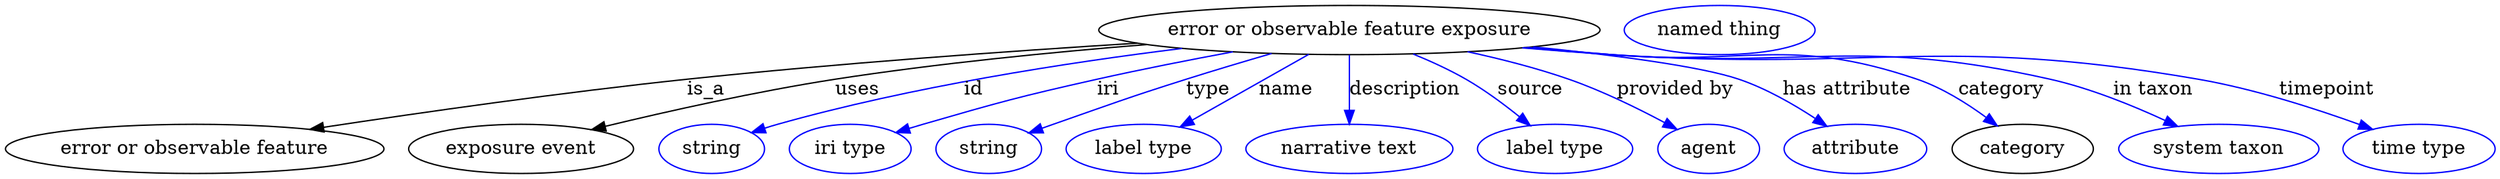 digraph {
	graph [bb="0,0,1812,123"];
	node [label="\N"];
	"error or observable feature exposure"	[height=0.5,
		label="error or observable feature exposure",
		pos="978.79,105",
		width=5.0732];
	"error or observable feature"	[height=0.5,
		pos="137.79,18",
		width=3.8274];
	"error or observable feature exposure" -> "error or observable feature"	[label=is_a,
		lp="510.79,61.5",
		pos="e,221.74,32.287 824.17,95.372 729.5,89.444 605.98,80.556 496.79,69 406.54,59.449 304.04,44.791 231.74,33.811"];
	"exposure event"	[height=0.5,
		pos="375.79,18",
		width=2.2748];
	"error or observable feature exposure" -> "exposure event"	[label=uses,
		lp="620.29,61.5",
		pos="e,427.06,32.136 830.89,94.409 761.67,88.843 678.25,80.595 603.79,69 546.71,60.113 482.51,45.621 436.81,34.521"];
	id	[color=blue,
		height=0.5,
		label=string,
		pos="513.79,18",
		width=1.0652];
	"error or observable feature exposure" -> id	[color=blue,
		label=id,
		lp="704.79,61.5",
		pos="e,542.78,29.948 856.75,91.542 772.76,81.166 659.19,63.559 561.79,36 558.68,35.121 555.49,34.148 552.29,33.124",
		style=solid];
	iri	[color=blue,
		height=0.5,
		label="iri type",
		pos="614.79,18",
		width=1.2277];
	"error or observable feature exposure" -> iri	[color=blue,
		label=iri,
		lp="802.79,61.5",
		pos="e,648.41,29.865 893.34,89 862.22,83.207 826.82,76.233 794.79,69 738.32,56.251 724.41,52.03 668.79,36 665.28,34.988 661.64,33.911 \
658,32.81",
		style=solid];
	type	[color=blue,
		height=0.5,
		label=string,
		pos="715.79,18",
		width=1.0652];
	"error or observable feature exposure" -> type	[color=blue,
		label=type,
		lp="875.79,61.5",
		pos="e,745.09,29.697 922.04,87.836 902.29,82.069 880.01,75.41 859.79,69 816.38,55.239 805.76,51.079 762.79,36 760.1,35.057 757.33,34.077 \
754.54,33.084",
		style=solid];
	name	[color=blue,
		height=0.5,
		label="label type",
		pos="828.79,18",
		width=1.5707];
	"error or observable feature exposure" -> name	[color=blue,
		label=name,
		lp="932.79,61.5",
		pos="e,855.35,34.049 949.15,87.207 924.71,73.357 889.98,53.674 864.1,39.01",
		style=solid];
	description	[color=blue,
		height=0.5,
		label="narrative text",
		pos="978.79,18",
		width=2.0943];
	"error or observable feature exposure" -> description	[color=blue,
		label=description,
		lp="1019.3,61.5",
		pos="e,978.79,36.175 978.79,86.799 978.79,75.163 978.79,59.548 978.79,46.237",
		style=solid];
	source	[color=blue,
		height=0.5,
		label="label type",
		pos="1128.8,18",
		width=1.5707];
	"error or observable feature exposure" -> source	[color=blue,
		label=source,
		lp="1110.8,61.5",
		pos="e,1110.7,35.051 1025.3,87.449 1038.1,82.201 1051.8,75.937 1063.8,69 1077.4,61.158 1091.3,50.798 1102.8,41.543",
		style=solid];
	"provided by"	[color=blue,
		height=0.5,
		label=agent,
		pos="1240.8,18",
		width=1.0291];
	"error or observable feature exposure" -> "provided by"	[color=blue,
		label="provided by",
		lp="1216.3,61.5",
		pos="e,1217.6,32.385 1065,89.12 1089.2,83.874 1115.3,77.193 1138.8,69 1163.1,60.534 1189.1,47.726 1208.7,37.192",
		style=solid];
	"has attribute"	[color=blue,
		height=0.5,
		label=attribute,
		pos="1347.8,18",
		width=1.4443];
	"error or observable feature exposure" -> "has attribute"	[color=blue,
		label="has attribute",
		lp="1341.8,61.5",
		pos="e,1327,34.549 1112.8,92.703 1172.3,86.626 1235,78.439 1262.8,69 1282.4,62.331 1302.5,50.768 1318.3,40.441",
		style=solid];
	category	[height=0.5,
		pos="1468.8,18",
		width=1.4263];
	"error or observable feature exposure" -> category	[color=blue,
		label=category,
		lp="1454.3,61.5",
		pos="e,1450.5,34.848 1108.5,92.311 1129,90.505 1150,88.682 1169.8,87 1219.3,82.796 1345.8,85.168 1392.8,69 1410.7,62.833 1428.6,51.45 \
1442.4,41.102",
		style=solid];
	"in taxon"	[color=blue,
		height=0.5,
		label="system taxon",
		pos="1610.8,18",
		width=2.022];
	"error or observable feature exposure" -> "in taxon"	[color=blue,
		label="in taxon",
		lp="1563.8,61.5",
		pos="e,1580.9,34.678 1106.1,92.084 1127.4,90.263 1149.2,88.495 1169.8,87 1311.9,76.684 1350.9,100.65 1489.8,69 1518.2,62.52 1548.6,49.974 \
1571.7,39.071",
		style=solid];
	timepoint	[color=blue,
		height=0.5,
		label="time type",
		pos="1756.8,18",
		width=1.5346];
	"error or observable feature exposure" -> timepoint	[color=blue,
		label=timepoint,
		lp="1690.8,61.5",
		pos="e,1723.1,32.36 1104.8,91.943 1126.5,90.112 1148.8,88.377 1169.8,87 1359.3,74.577 1409.7,101.6 1596.8,69 1637.3,61.938 1681.9,47.427 \
1713.7,35.848",
		style=solid];
	"named thing_category"	[color=blue,
		height=0.5,
		label="named thing",
		pos="1248.8,105",
		width=1.9318];
}
